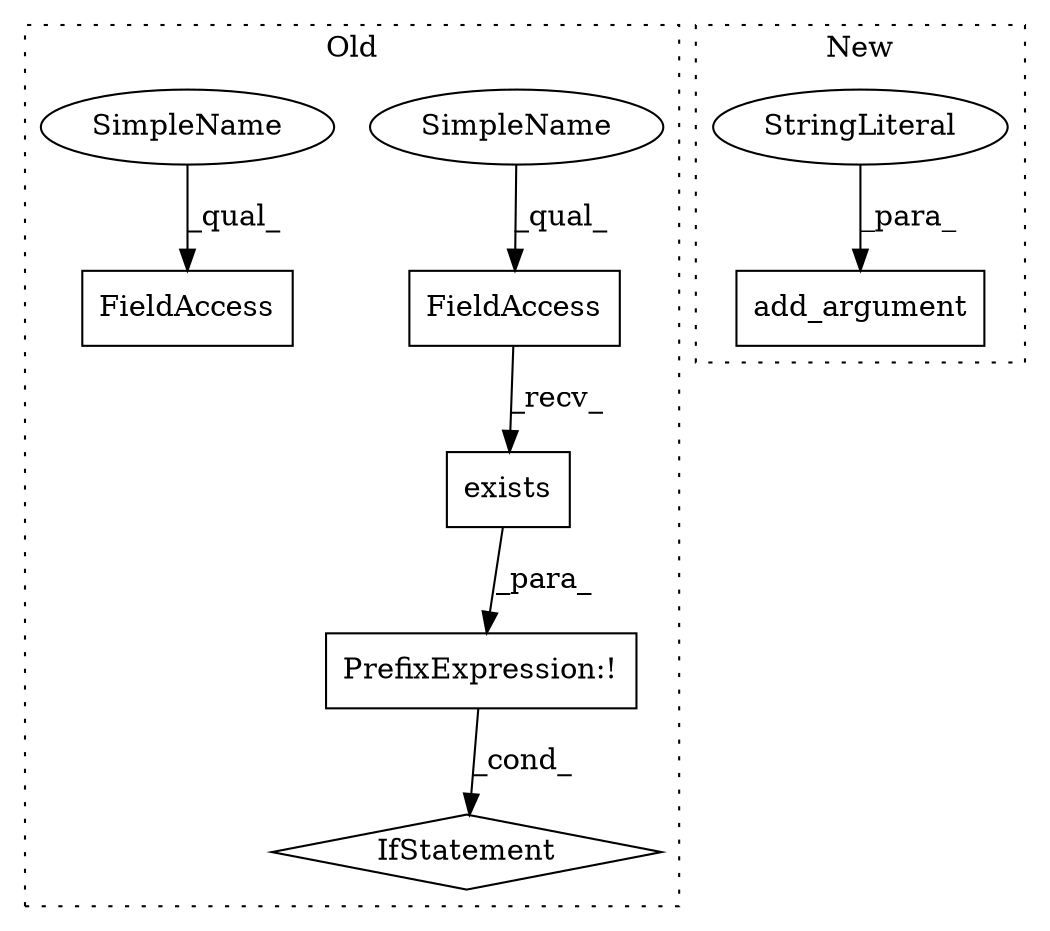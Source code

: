 digraph G {
subgraph cluster0 {
1 [label="exists" a="32" s="1257,1276" l="7,1" shape="box"];
3 [label="IfStatement" a="25" s="1244,1277" l="4,2" shape="diamond"];
5 [label="FieldAccess" a="22" s="1249" l="7" shape="box"];
6 [label="PrefixExpression:!" a="38" s="1248" l="1" shape="box"];
7 [label="FieldAccess" a="22" s="1129" l="7" shape="box"];
8 [label="SimpleName" a="42" s="1249" l="2" shape="ellipse"];
9 [label="SimpleName" a="42" s="1129" l="2" shape="ellipse"];
label = "Old";
style="dotted";
}
subgraph cluster1 {
2 [label="add_argument" a="32" s="1330,1443" l="13,1" shape="box"];
4 [label="StringLiteral" a="45" s="1348" l="8" shape="ellipse"];
label = "New";
style="dotted";
}
1 -> 6 [label="_para_"];
4 -> 2 [label="_para_"];
5 -> 1 [label="_recv_"];
6 -> 3 [label="_cond_"];
8 -> 5 [label="_qual_"];
9 -> 7 [label="_qual_"];
}